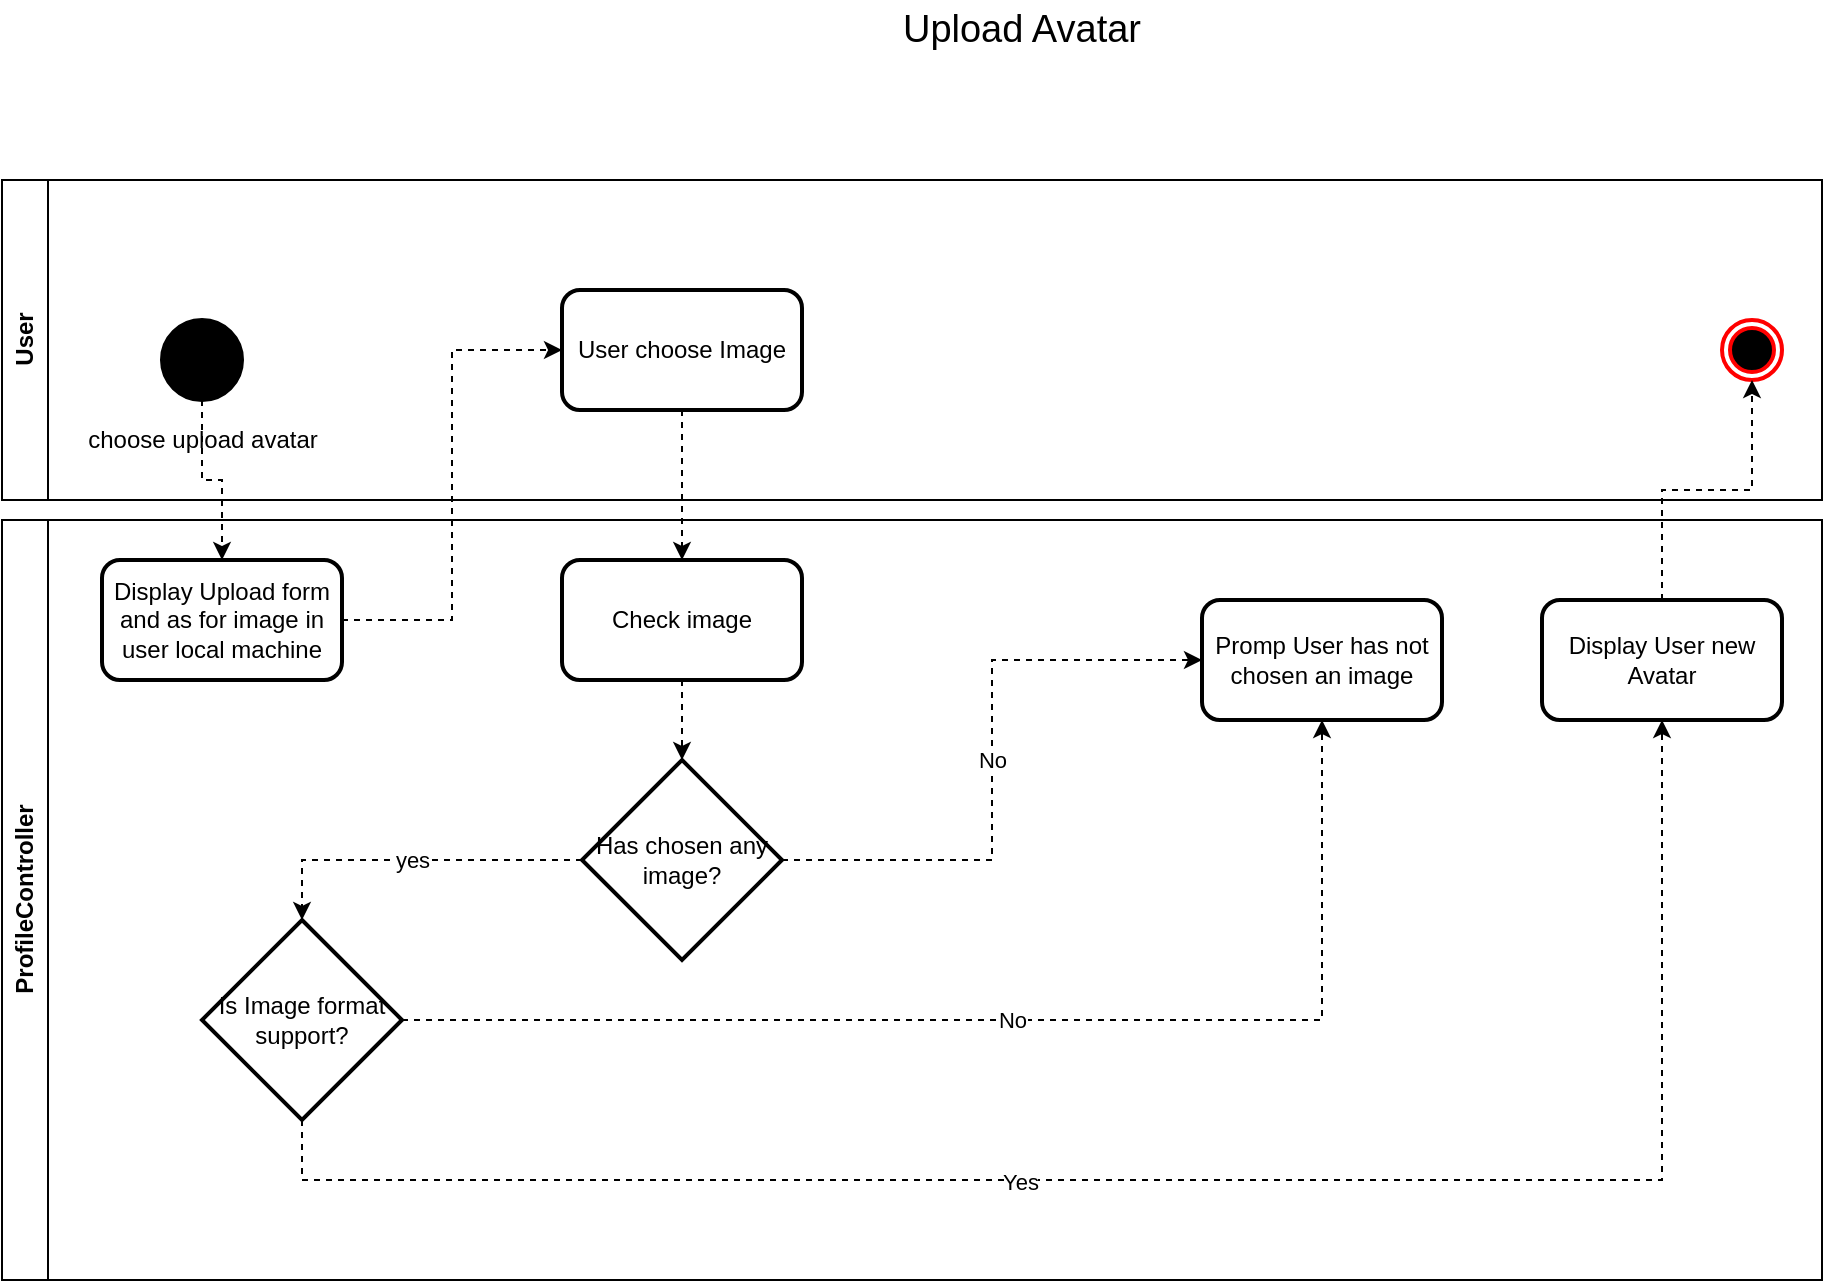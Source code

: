 <mxfile version="20.8.18" type="github">
  <diagram name="Page-1" id="ZYRxZnoEU7sKClfm8xYB">
    <mxGraphModel dx="1050" dy="594" grid="1" gridSize="10" guides="1" tooltips="1" connect="1" arrows="1" fold="1" page="1" pageScale="1" pageWidth="850" pageHeight="1100" math="0" shadow="0">
      <root>
        <mxCell id="0" />
        <mxCell id="1" parent="0" />
        <mxCell id="_K5BVn4xBzslbHdUmkHX-1" value="User" style="swimlane;horizontal=0;whiteSpace=wrap;html=1;" vertex="1" parent="1">
          <mxGeometry x="40" y="130" width="910" height="160" as="geometry" />
        </mxCell>
        <mxCell id="_K5BVn4xBzslbHdUmkHX-2" value="choose upload avatar" style="shape=ellipse;html=1;fillColor=strokeColor;strokeWidth=2;verticalLabelPosition=bottom;verticalAlignment=top;perimeter=ellipsePerimeter;" vertex="1" parent="_K5BVn4xBzslbHdUmkHX-1">
          <mxGeometry x="80" y="70" width="40" height="40" as="geometry" />
        </mxCell>
        <mxCell id="_K5BVn4xBzslbHdUmkHX-3" value="" style="ellipse;html=1;shape=endState;fillColor=#000000;strokeColor=#ff0000;strokeWidth=2;fontFamily=Helvetica;fontSize=12;fontColor=default;" vertex="1" parent="_K5BVn4xBzslbHdUmkHX-1">
          <mxGeometry x="860" y="70" width="30" height="30" as="geometry" />
        </mxCell>
        <mxCell id="_K5BVn4xBzslbHdUmkHX-18" value="User choose Image" style="rounded=1;whiteSpace=wrap;html=1;strokeWidth=2;fontFamily=Helvetica;fontSize=12;" vertex="1" parent="_K5BVn4xBzslbHdUmkHX-1">
          <mxGeometry x="280" y="55" width="120" height="60" as="geometry" />
        </mxCell>
        <mxCell id="_K5BVn4xBzslbHdUmkHX-4" value="ProfileController" style="swimlane;horizontal=0;whiteSpace=wrap;html=1;" vertex="1" parent="1">
          <mxGeometry x="40" y="300" width="910" height="380" as="geometry" />
        </mxCell>
        <mxCell id="_K5BVn4xBzslbHdUmkHX-5" value="Display User new Avatar" style="rounded=1;whiteSpace=wrap;html=1;strokeWidth=2;fontFamily=Helvetica;fontSize=12;" vertex="1" parent="_K5BVn4xBzslbHdUmkHX-4">
          <mxGeometry x="770" y="40" width="120" height="60" as="geometry" />
        </mxCell>
        <mxCell id="_K5BVn4xBzslbHdUmkHX-7" value="Display Upload form and as for image in user local machine" style="rounded=1;whiteSpace=wrap;html=1;strokeWidth=2;fontFamily=Helvetica;fontSize=12;" vertex="1" parent="_K5BVn4xBzslbHdUmkHX-4">
          <mxGeometry x="50" y="20" width="120" height="60" as="geometry" />
        </mxCell>
        <mxCell id="_K5BVn4xBzslbHdUmkHX-21" style="edgeStyle=orthogonalEdgeStyle;rounded=0;orthogonalLoop=1;jettySize=auto;html=1;entryX=0.5;entryY=0;entryDx=0;entryDy=0;entryPerimeter=0;dashed=1;" edge="1" parent="_K5BVn4xBzslbHdUmkHX-4" source="_K5BVn4xBzslbHdUmkHX-8" target="_K5BVn4xBzslbHdUmkHX-19">
          <mxGeometry relative="1" as="geometry" />
        </mxCell>
        <mxCell id="_K5BVn4xBzslbHdUmkHX-8" value="Check image" style="rounded=1;whiteSpace=wrap;html=1;strokeWidth=2;fontFamily=Helvetica;fontSize=12;" vertex="1" parent="_K5BVn4xBzslbHdUmkHX-4">
          <mxGeometry x="280" y="20" width="120" height="60" as="geometry" />
        </mxCell>
        <mxCell id="_K5BVn4xBzslbHdUmkHX-23" value="No" style="edgeStyle=orthogonalEdgeStyle;rounded=0;orthogonalLoop=1;jettySize=auto;html=1;entryX=0;entryY=0.5;entryDx=0;entryDy=0;dashed=1;" edge="1" parent="_K5BVn4xBzslbHdUmkHX-4" source="_K5BVn4xBzslbHdUmkHX-19" target="_K5BVn4xBzslbHdUmkHX-20">
          <mxGeometry relative="1" as="geometry" />
        </mxCell>
        <mxCell id="_K5BVn4xBzslbHdUmkHX-28" value="yes" style="edgeStyle=orthogonalEdgeStyle;rounded=0;orthogonalLoop=1;jettySize=auto;html=1;entryX=0.5;entryY=0;entryDx=0;entryDy=0;entryPerimeter=0;dashed=1;" edge="1" parent="_K5BVn4xBzslbHdUmkHX-4" source="_K5BVn4xBzslbHdUmkHX-19" target="_K5BVn4xBzslbHdUmkHX-27">
          <mxGeometry relative="1" as="geometry" />
        </mxCell>
        <mxCell id="_K5BVn4xBzslbHdUmkHX-19" value="Has chosen any image?" style="strokeWidth=2;html=1;shape=mxgraph.flowchart.decision;whiteSpace=wrap;" vertex="1" parent="_K5BVn4xBzslbHdUmkHX-4">
          <mxGeometry x="290" y="120" width="100" height="100" as="geometry" />
        </mxCell>
        <mxCell id="_K5BVn4xBzslbHdUmkHX-20" value="Promp User has not chosen an image" style="rounded=1;whiteSpace=wrap;html=1;strokeWidth=2;fontFamily=Helvetica;fontSize=12;" vertex="1" parent="_K5BVn4xBzslbHdUmkHX-4">
          <mxGeometry x="600" y="40" width="120" height="60" as="geometry" />
        </mxCell>
        <mxCell id="_K5BVn4xBzslbHdUmkHX-29" value="No" style="edgeStyle=orthogonalEdgeStyle;rounded=0;orthogonalLoop=1;jettySize=auto;html=1;dashed=1;" edge="1" parent="_K5BVn4xBzslbHdUmkHX-4" source="_K5BVn4xBzslbHdUmkHX-27" target="_K5BVn4xBzslbHdUmkHX-20">
          <mxGeometry relative="1" as="geometry" />
        </mxCell>
        <mxCell id="_K5BVn4xBzslbHdUmkHX-31" style="edgeStyle=orthogonalEdgeStyle;rounded=0;orthogonalLoop=1;jettySize=auto;html=1;dashed=1;" edge="1" parent="_K5BVn4xBzslbHdUmkHX-4" source="_K5BVn4xBzslbHdUmkHX-27" target="_K5BVn4xBzslbHdUmkHX-5">
          <mxGeometry relative="1" as="geometry">
            <Array as="points">
              <mxPoint x="150" y="330" />
              <mxPoint x="830" y="330" />
            </Array>
          </mxGeometry>
        </mxCell>
        <mxCell id="_K5BVn4xBzslbHdUmkHX-32" value="Yes" style="edgeLabel;html=1;align=center;verticalAlign=middle;resizable=0;points=[];" vertex="1" connectable="0" parent="_K5BVn4xBzslbHdUmkHX-31">
          <mxGeometry x="-0.173" y="-1" relative="1" as="geometry">
            <mxPoint as="offset" />
          </mxGeometry>
        </mxCell>
        <mxCell id="_K5BVn4xBzslbHdUmkHX-27" value="Is Image format support?" style="strokeWidth=2;html=1;shape=mxgraph.flowchart.decision;whiteSpace=wrap;" vertex="1" parent="_K5BVn4xBzslbHdUmkHX-4">
          <mxGeometry x="100" y="200" width="100" height="100" as="geometry" />
        </mxCell>
        <mxCell id="_K5BVn4xBzslbHdUmkHX-13" style="edgeStyle=orthogonalEdgeStyle;rounded=0;orthogonalLoop=1;jettySize=auto;html=1;entryX=0.5;entryY=1;entryDx=0;entryDy=0;dashed=1;strokeWidth=1;fontFamily=Helvetica;fontSize=12;fontColor=default;" edge="1" parent="1" source="_K5BVn4xBzslbHdUmkHX-5" target="_K5BVn4xBzslbHdUmkHX-3">
          <mxGeometry relative="1" as="geometry" />
        </mxCell>
        <mxCell id="_K5BVn4xBzslbHdUmkHX-14" style="edgeStyle=orthogonalEdgeStyle;rounded=0;orthogonalLoop=1;jettySize=auto;html=1;entryX=0.5;entryY=0;entryDx=0;entryDy=0;dashed=1;strokeWidth=1;fontFamily=Helvetica;fontSize=12;fontColor=default;" edge="1" parent="1" source="_K5BVn4xBzslbHdUmkHX-2" target="_K5BVn4xBzslbHdUmkHX-7">
          <mxGeometry relative="1" as="geometry" />
        </mxCell>
        <mxCell id="_K5BVn4xBzslbHdUmkHX-15" value="Upload Avatar" style="text;html=1;strokeColor=none;fillColor=none;align=center;verticalAlign=middle;whiteSpace=wrap;rounded=0;fontSize=19;" vertex="1" parent="1">
          <mxGeometry x="460" y="40" width="180" height="30" as="geometry" />
        </mxCell>
        <mxCell id="_K5BVn4xBzslbHdUmkHX-33" style="edgeStyle=orthogonalEdgeStyle;rounded=0;orthogonalLoop=1;jettySize=auto;html=1;entryX=0;entryY=0.5;entryDx=0;entryDy=0;dashed=1;" edge="1" parent="1" source="_K5BVn4xBzslbHdUmkHX-7" target="_K5BVn4xBzslbHdUmkHX-18">
          <mxGeometry relative="1" as="geometry" />
        </mxCell>
        <mxCell id="_K5BVn4xBzslbHdUmkHX-34" style="edgeStyle=orthogonalEdgeStyle;rounded=0;orthogonalLoop=1;jettySize=auto;html=1;entryX=0.5;entryY=0;entryDx=0;entryDy=0;dashed=1;" edge="1" parent="1" source="_K5BVn4xBzslbHdUmkHX-18" target="_K5BVn4xBzslbHdUmkHX-8">
          <mxGeometry relative="1" as="geometry" />
        </mxCell>
      </root>
    </mxGraphModel>
  </diagram>
</mxfile>

